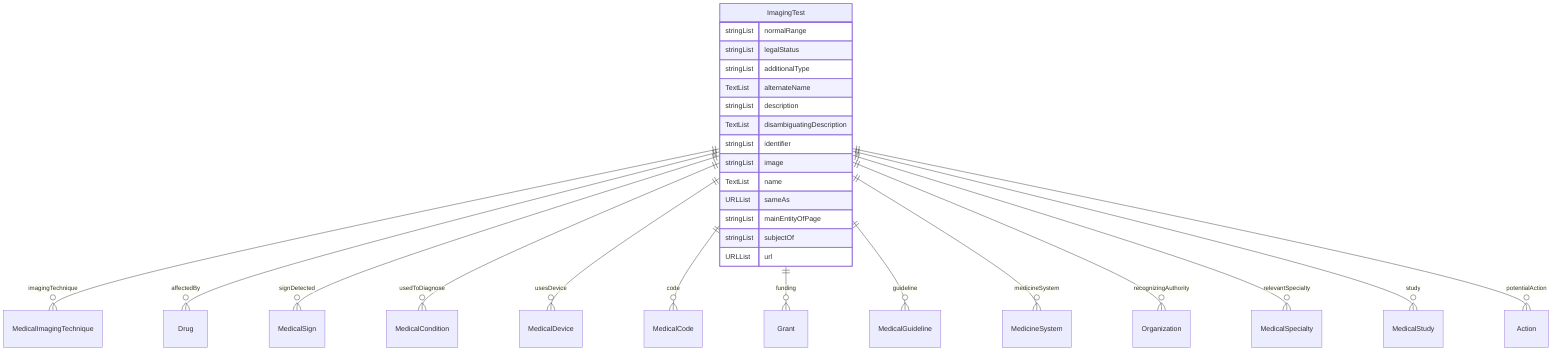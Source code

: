 erDiagram
ImagingTest {
    stringList normalRange  
    stringList legalStatus  
    stringList additionalType  
    TextList alternateName  
    stringList description  
    TextList disambiguatingDescription  
    stringList identifier  
    stringList image  
    TextList name  
    URLList sameAs  
    stringList mainEntityOfPage  
    stringList subjectOf  
    URLList url  
}

ImagingTest ||--}o MedicalImagingTechnique : "imagingTechnique"
ImagingTest ||--}o Drug : "affectedBy"
ImagingTest ||--}o MedicalSign : "signDetected"
ImagingTest ||--}o MedicalCondition : "usedToDiagnose"
ImagingTest ||--}o MedicalDevice : "usesDevice"
ImagingTest ||--}o MedicalCode : "code"
ImagingTest ||--}o Grant : "funding"
ImagingTest ||--}o MedicalGuideline : "guideline"
ImagingTest ||--}o MedicineSystem : "medicineSystem"
ImagingTest ||--}o Organization : "recognizingAuthority"
ImagingTest ||--}o MedicalSpecialty : "relevantSpecialty"
ImagingTest ||--}o MedicalStudy : "study"
ImagingTest ||--}o Action : "potentialAction"